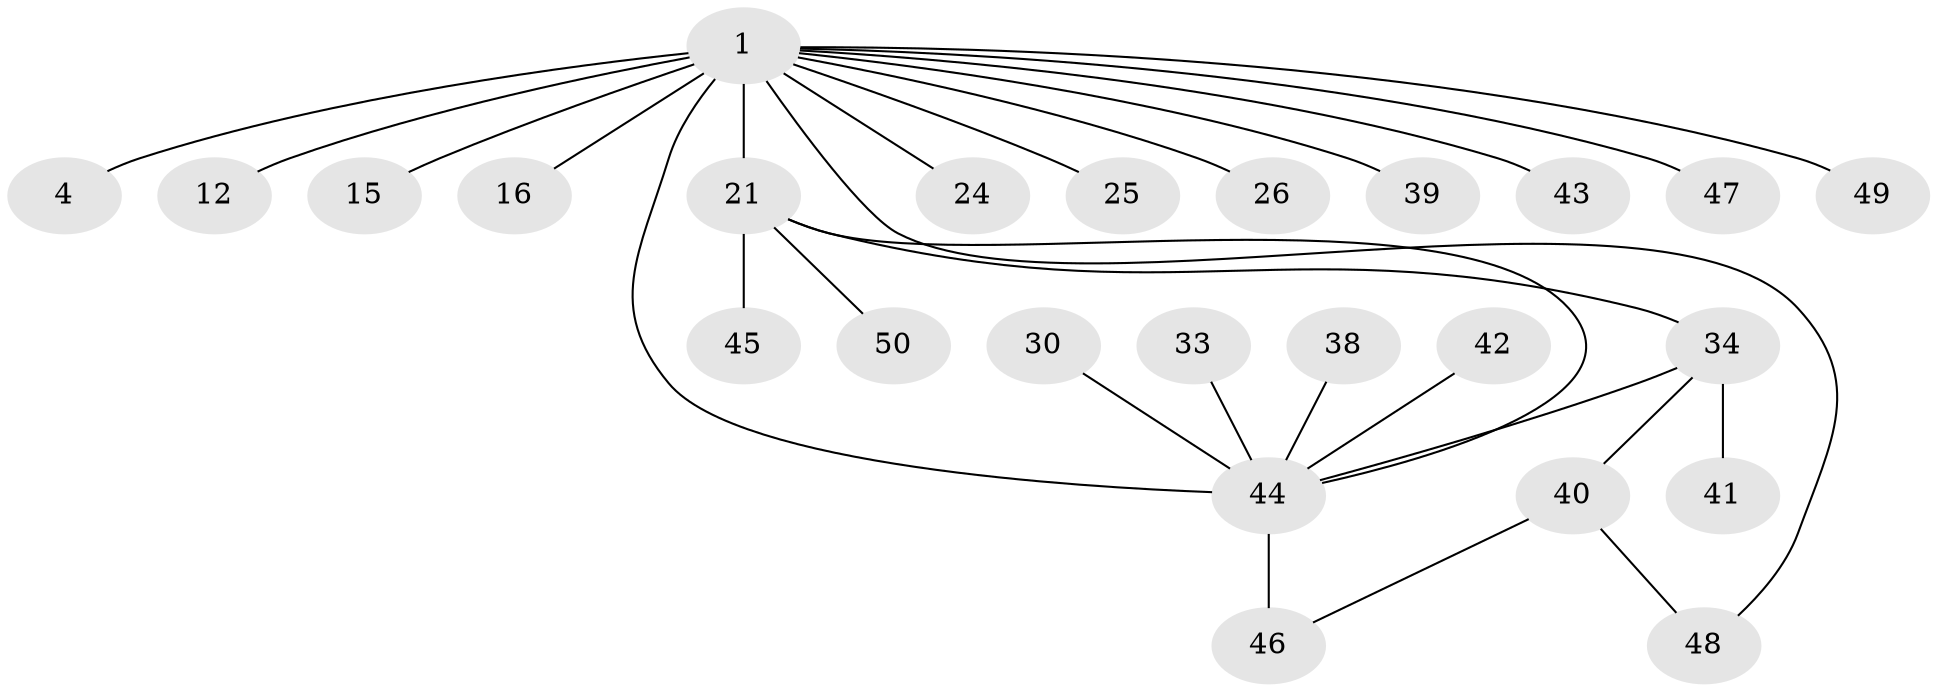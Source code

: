// original degree distribution, {18: 0.02, 9: 0.02, 3: 0.1, 1: 0.46, 2: 0.3, 4: 0.04, 5: 0.06}
// Generated by graph-tools (version 1.1) at 2025/47/03/09/25 04:47:05]
// undirected, 25 vertices, 28 edges
graph export_dot {
graph [start="1"]
  node [color=gray90,style=filled];
  1;
  4;
  12;
  15;
  16 [super="+11"];
  21 [super="+3+9"];
  24;
  25;
  26;
  30 [super="+18"];
  33;
  34;
  38;
  39;
  40 [super="+22"];
  41;
  42;
  43 [super="+5"];
  44 [super="+32+37"];
  45 [super="+31"];
  46 [super="+10"];
  47 [super="+17"];
  48 [super="+8+13"];
  49;
  50;
  1 -- 4;
  1 -- 12;
  1 -- 15;
  1 -- 16 [weight=2];
  1 -- 21 [weight=2];
  1 -- 24;
  1 -- 25;
  1 -- 26;
  1 -- 39;
  1 -- 49;
  1 -- 43;
  1 -- 48;
  1 -- 47;
  1 -- 44 [weight=3];
  21 -- 34;
  21 -- 50;
  21 -- 45;
  21 -- 44;
  30 -- 44;
  33 -- 44;
  34 -- 40 [weight=2];
  34 -- 41;
  34 -- 44;
  38 -- 44;
  40 -- 46;
  40 -- 48;
  42 -- 44;
  44 -- 46 [weight=2];
}
